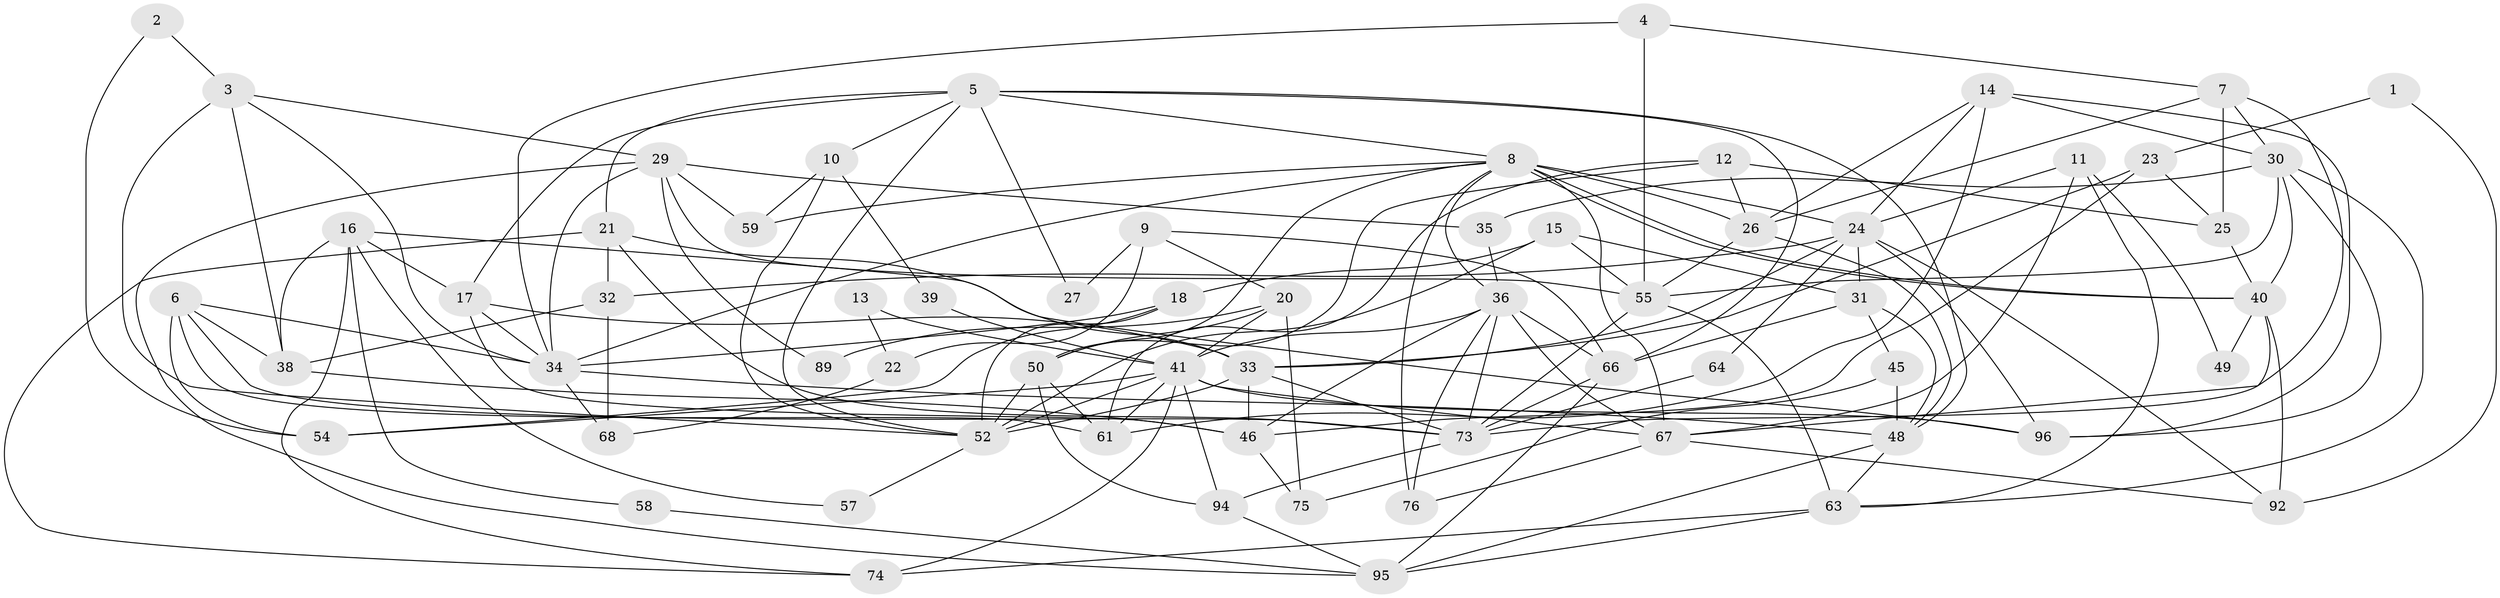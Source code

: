 // original degree distribution, {2: 0.15306122448979592, 3: 0.30612244897959184, 7: 0.05102040816326531, 5: 0.15306122448979592, 10: 0.01020408163265306, 4: 0.22448979591836735, 6: 0.08163265306122448, 8: 0.02040816326530612}
// Generated by graph-tools (version 1.1) at 2025/41/03/06/25 10:41:58]
// undirected, 64 vertices, 158 edges
graph export_dot {
graph [start="1"]
  node [color=gray90,style=filled];
  1;
  2;
  3 [super="+56"];
  4;
  5 [super="+19"];
  6 [super="+98"];
  7 [super="+65"];
  8 [super="+85"];
  9;
  10 [super="+81"];
  11;
  12;
  13;
  14 [super="+77"];
  15;
  16 [super="+62"];
  17 [super="+44"];
  18 [super="+82"];
  20 [super="+42"];
  21 [super="+28"];
  22;
  23 [super="+71"];
  24 [super="+69"];
  25;
  26 [super="+37"];
  27;
  29 [super="+72"];
  30 [super="+86"];
  31 [super="+51"];
  32;
  33 [super="+80"];
  34 [super="+43"];
  35;
  36 [super="+70"];
  38 [super="+53"];
  39;
  40 [super="+97"];
  41 [super="+60"];
  45;
  46 [super="+47"];
  48;
  49;
  50 [super="+78"];
  52 [super="+79"];
  54;
  55 [super="+87"];
  57;
  58;
  59;
  61 [super="+88"];
  63 [super="+84"];
  64;
  66 [super="+91"];
  67 [super="+90"];
  68;
  73 [super="+93"];
  74;
  75;
  76 [super="+83"];
  89;
  92;
  94;
  95;
  96;
  1 -- 92;
  1 -- 23;
  2 -- 54;
  2 -- 3;
  3 -- 29;
  3 -- 34;
  3 -- 52;
  3 -- 38;
  4 -- 55;
  4 -- 7;
  4 -- 34;
  5 -- 48;
  5 -- 10;
  5 -- 21;
  5 -- 66;
  5 -- 52;
  5 -- 8;
  5 -- 27;
  5 -- 17;
  6 -- 73;
  6 -- 54;
  6 -- 61;
  6 -- 38;
  6 -- 34;
  7 -- 26;
  7 -- 73;
  7 -- 25;
  7 -- 30;
  8 -- 59;
  8 -- 40;
  8 -- 40;
  8 -- 50;
  8 -- 67 [weight=2];
  8 -- 76;
  8 -- 26;
  8 -- 24;
  8 -- 36;
  8 -- 34;
  9 -- 22;
  9 -- 27;
  9 -- 66;
  9 -- 20;
  10 -- 59;
  10 -- 52;
  10 -- 39;
  11 -- 63;
  11 -- 67;
  11 -- 24;
  11 -- 49;
  12 -- 25;
  12 -- 61;
  12 -- 26;
  12 -- 50;
  13 -- 22;
  13 -- 41;
  14 -- 30;
  14 -- 96;
  14 -- 24;
  14 -- 26;
  14 -- 61;
  15 -- 52;
  15 -- 18;
  15 -- 55;
  15 -- 31;
  16 -- 38;
  16 -- 96;
  16 -- 74;
  16 -- 57;
  16 -- 58;
  16 -- 17;
  17 -- 46;
  17 -- 33;
  17 -- 34;
  18 -- 54;
  18 -- 34;
  18 -- 52;
  20 -- 89;
  20 -- 41;
  20 -- 50;
  20 -- 75;
  21 -- 32;
  21 -- 73;
  21 -- 74;
  21 -- 33;
  22 -- 68;
  23 -- 25;
  23 -- 33;
  23 -- 46;
  24 -- 92;
  24 -- 32;
  24 -- 64;
  24 -- 96;
  24 -- 31;
  24 -- 33;
  25 -- 40;
  26 -- 48;
  26 -- 55;
  29 -- 35;
  29 -- 95;
  29 -- 89;
  29 -- 55;
  29 -- 59;
  29 -- 34;
  30 -- 35;
  30 -- 63;
  30 -- 40;
  30 -- 96;
  30 -- 55;
  31 -- 48;
  31 -- 66;
  31 -- 45;
  32 -- 68;
  32 -- 38;
  33 -- 46;
  33 -- 73;
  33 -- 52;
  34 -- 68;
  34 -- 48;
  35 -- 36;
  36 -- 41;
  36 -- 73;
  36 -- 76 [weight=2];
  36 -- 66;
  36 -- 46;
  36 -- 67;
  38 -- 46;
  39 -- 41 [weight=2];
  40 -- 92;
  40 -- 49;
  40 -- 67;
  41 -- 61;
  41 -- 74;
  41 -- 94;
  41 -- 96;
  41 -- 52;
  41 -- 54;
  41 -- 67;
  45 -- 48;
  45 -- 75;
  46 -- 75;
  48 -- 95;
  48 -- 63;
  50 -- 61;
  50 -- 52;
  50 -- 94;
  52 -- 57;
  55 -- 63;
  55 -- 73;
  58 -- 95;
  63 -- 74;
  63 -- 95;
  64 -- 73;
  66 -- 95;
  66 -- 73;
  67 -- 92;
  67 -- 76;
  73 -- 94;
  94 -- 95;
}
